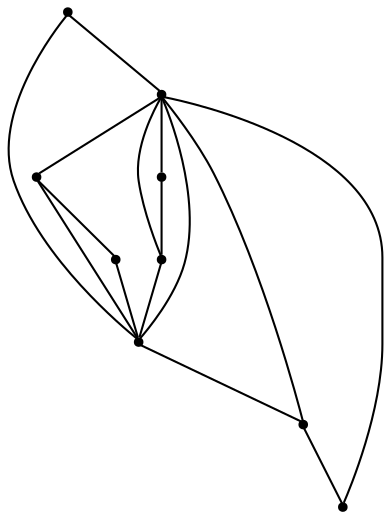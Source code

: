 graph {
  node [shape=point,comment="{\"directed\":false,\"doi\":\"10.4230/LIPIcs.GD.2024.32\",\"figure\":\"15 (1)\"}"]

  v0 [pos="739.6744768751713,674.7580767640964"]
  v1 [pos="612.9729388769222,484.7514113182923"]
  v2 [pos="676.3237078760468,674.7580767640964"]
  v3 [pos="612.9729388769222,674.7580767640964"]
  v4 [pos="739.6744768751713,484.7514113182923"]
  v5 [pos="676.3237078760468,484.7514113182923"]
  v6 [pos="486.27138497972214,484.7514113182922"]
  v7 [pos="549.6221698777975,484.7514113182923"]
  v8 [pos="486.27138497972214,674.7580767640964"]

  v0 -- v1 [id="-1",pos="739.6744768751713,674.7580767640964 612.9729388769222,484.7514113182923 612.9729388769222,484.7514113182923 612.9729388769222,484.7514113182923"]
  v8 -- v3 [id="-3",pos="486.27138497972214,674.7580767640964 612.9729388769222,674.7580767640964 612.9729388769222,674.7580767640964 612.9729388769222,674.7580767640964"]
  v3 -- v2 [id="-4",pos="612.9729388769222,674.7580767640964 676.3237078760468,674.7580767640964 676.3237078760468,674.7580767640964 676.3237078760468,674.7580767640964"]
  v2 -- v0 [id="-5",pos="676.3237078760468,674.7580767640964 739.6744768751713,674.7580767640964 739.6744768751713,674.7580767640964 739.6744768751713,674.7580767640964"]
  v6 -- v7 [id="-8",pos="486.27138497972214,484.7514113182922 549.6221698777975,484.7514113182923 549.6221698777975,484.7514113182923 549.6221698777975,484.7514113182923"]
  v7 -- v1 [id="-9",pos="549.6221698777975,484.7514113182923 612.9729388769222,484.7514113182923 612.9729388769222,484.7514113182923 612.9729388769222,484.7514113182923"]
  v1 -- v5 [id="-10",pos="612.9729388769222,484.7514113182923 676.3237078760468,484.7514113182923 676.3237078760468,484.7514113182923 676.3237078760468,484.7514113182923"]
  v5 -- v4 [id="-11",pos="676.3237078760468,484.7514113182923 739.6744768751713,484.7514113182923 739.6744768751713,484.7514113182923 739.6744768751713,484.7514113182923"]
  v8 -- v1 [id="-13",pos="486.27138497972214,674.7580767640964 612.9729388769222,484.7514113182923 612.9729388769222,484.7514113182923 612.9729388769222,484.7514113182923"]
  v3 -- v7 [id="-14",pos="612.9729388769222,674.7580767640964 549.6221698777975,484.7514113182923 549.6221698777975,484.7514113182923 549.6221698777975,484.7514113182923"]
  v3 -- v6 [id="-15",pos="612.9729388769222,674.7580767640964 486.27138497972214,484.7514113182922 486.27138497972214,484.7514113182922 486.27138497972214,484.7514113182922"]
  v3 -- v1 [id="-16",pos="612.9729388769222,674.7580767640964 612.9729388769222,484.7514113182923 612.9729388769222,484.7514113182923 612.9729388769222,484.7514113182923"]
  v3 -- v5 [id="-17",pos="612.9729388769222,674.7580767640964 676.3237078760468,484.7514113182923 676.3237078760468,484.7514113182923 676.3237078760468,484.7514113182923"]
  v3 -- v4 [id="-18",pos="612.9729388769222,674.7580767640964 739.6744768751713,484.7514113182923 739.6744768751713,484.7514113182923 739.6744768751713,484.7514113182923"]
  v2 -- v1 [id="-19",pos="676.3237078760468,674.7580767640964 612.9729388769222,484.7514113182923 612.9729388769222,484.7514113182923 612.9729388769222,484.7514113182923"]
}